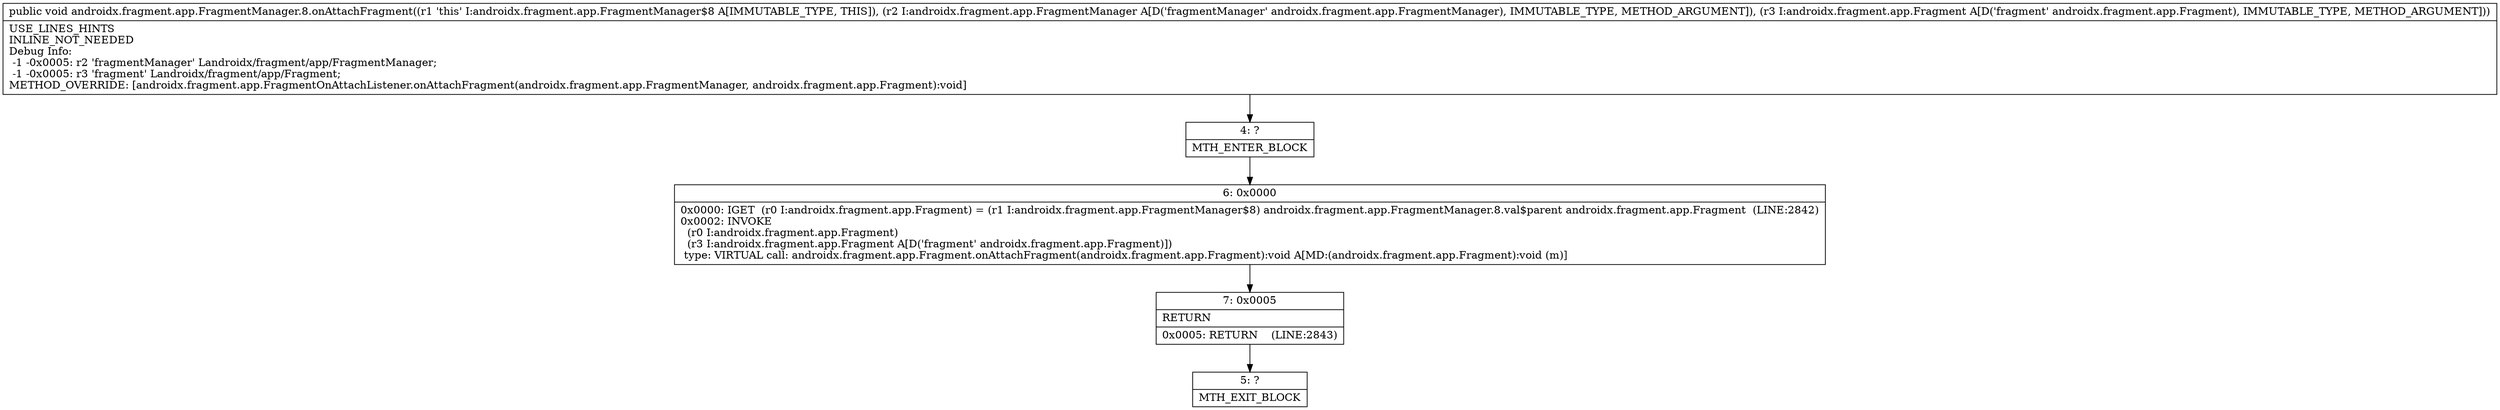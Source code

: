 digraph "CFG forandroidx.fragment.app.FragmentManager.8.onAttachFragment(Landroidx\/fragment\/app\/FragmentManager;Landroidx\/fragment\/app\/Fragment;)V" {
Node_4 [shape=record,label="{4\:\ ?|MTH_ENTER_BLOCK\l}"];
Node_6 [shape=record,label="{6\:\ 0x0000|0x0000: IGET  (r0 I:androidx.fragment.app.Fragment) = (r1 I:androidx.fragment.app.FragmentManager$8) androidx.fragment.app.FragmentManager.8.val$parent androidx.fragment.app.Fragment  (LINE:2842)\l0x0002: INVOKE  \l  (r0 I:androidx.fragment.app.Fragment)\l  (r3 I:androidx.fragment.app.Fragment A[D('fragment' androidx.fragment.app.Fragment)])\l type: VIRTUAL call: androidx.fragment.app.Fragment.onAttachFragment(androidx.fragment.app.Fragment):void A[MD:(androidx.fragment.app.Fragment):void (m)]\l}"];
Node_7 [shape=record,label="{7\:\ 0x0005|RETURN\l|0x0005: RETURN    (LINE:2843)\l}"];
Node_5 [shape=record,label="{5\:\ ?|MTH_EXIT_BLOCK\l}"];
MethodNode[shape=record,label="{public void androidx.fragment.app.FragmentManager.8.onAttachFragment((r1 'this' I:androidx.fragment.app.FragmentManager$8 A[IMMUTABLE_TYPE, THIS]), (r2 I:androidx.fragment.app.FragmentManager A[D('fragmentManager' androidx.fragment.app.FragmentManager), IMMUTABLE_TYPE, METHOD_ARGUMENT]), (r3 I:androidx.fragment.app.Fragment A[D('fragment' androidx.fragment.app.Fragment), IMMUTABLE_TYPE, METHOD_ARGUMENT]))  | USE_LINES_HINTS\lINLINE_NOT_NEEDED\lDebug Info:\l  \-1 \-0x0005: r2 'fragmentManager' Landroidx\/fragment\/app\/FragmentManager;\l  \-1 \-0x0005: r3 'fragment' Landroidx\/fragment\/app\/Fragment;\lMETHOD_OVERRIDE: [androidx.fragment.app.FragmentOnAttachListener.onAttachFragment(androidx.fragment.app.FragmentManager, androidx.fragment.app.Fragment):void]\l}"];
MethodNode -> Node_4;Node_4 -> Node_6;
Node_6 -> Node_7;
Node_7 -> Node_5;
}

